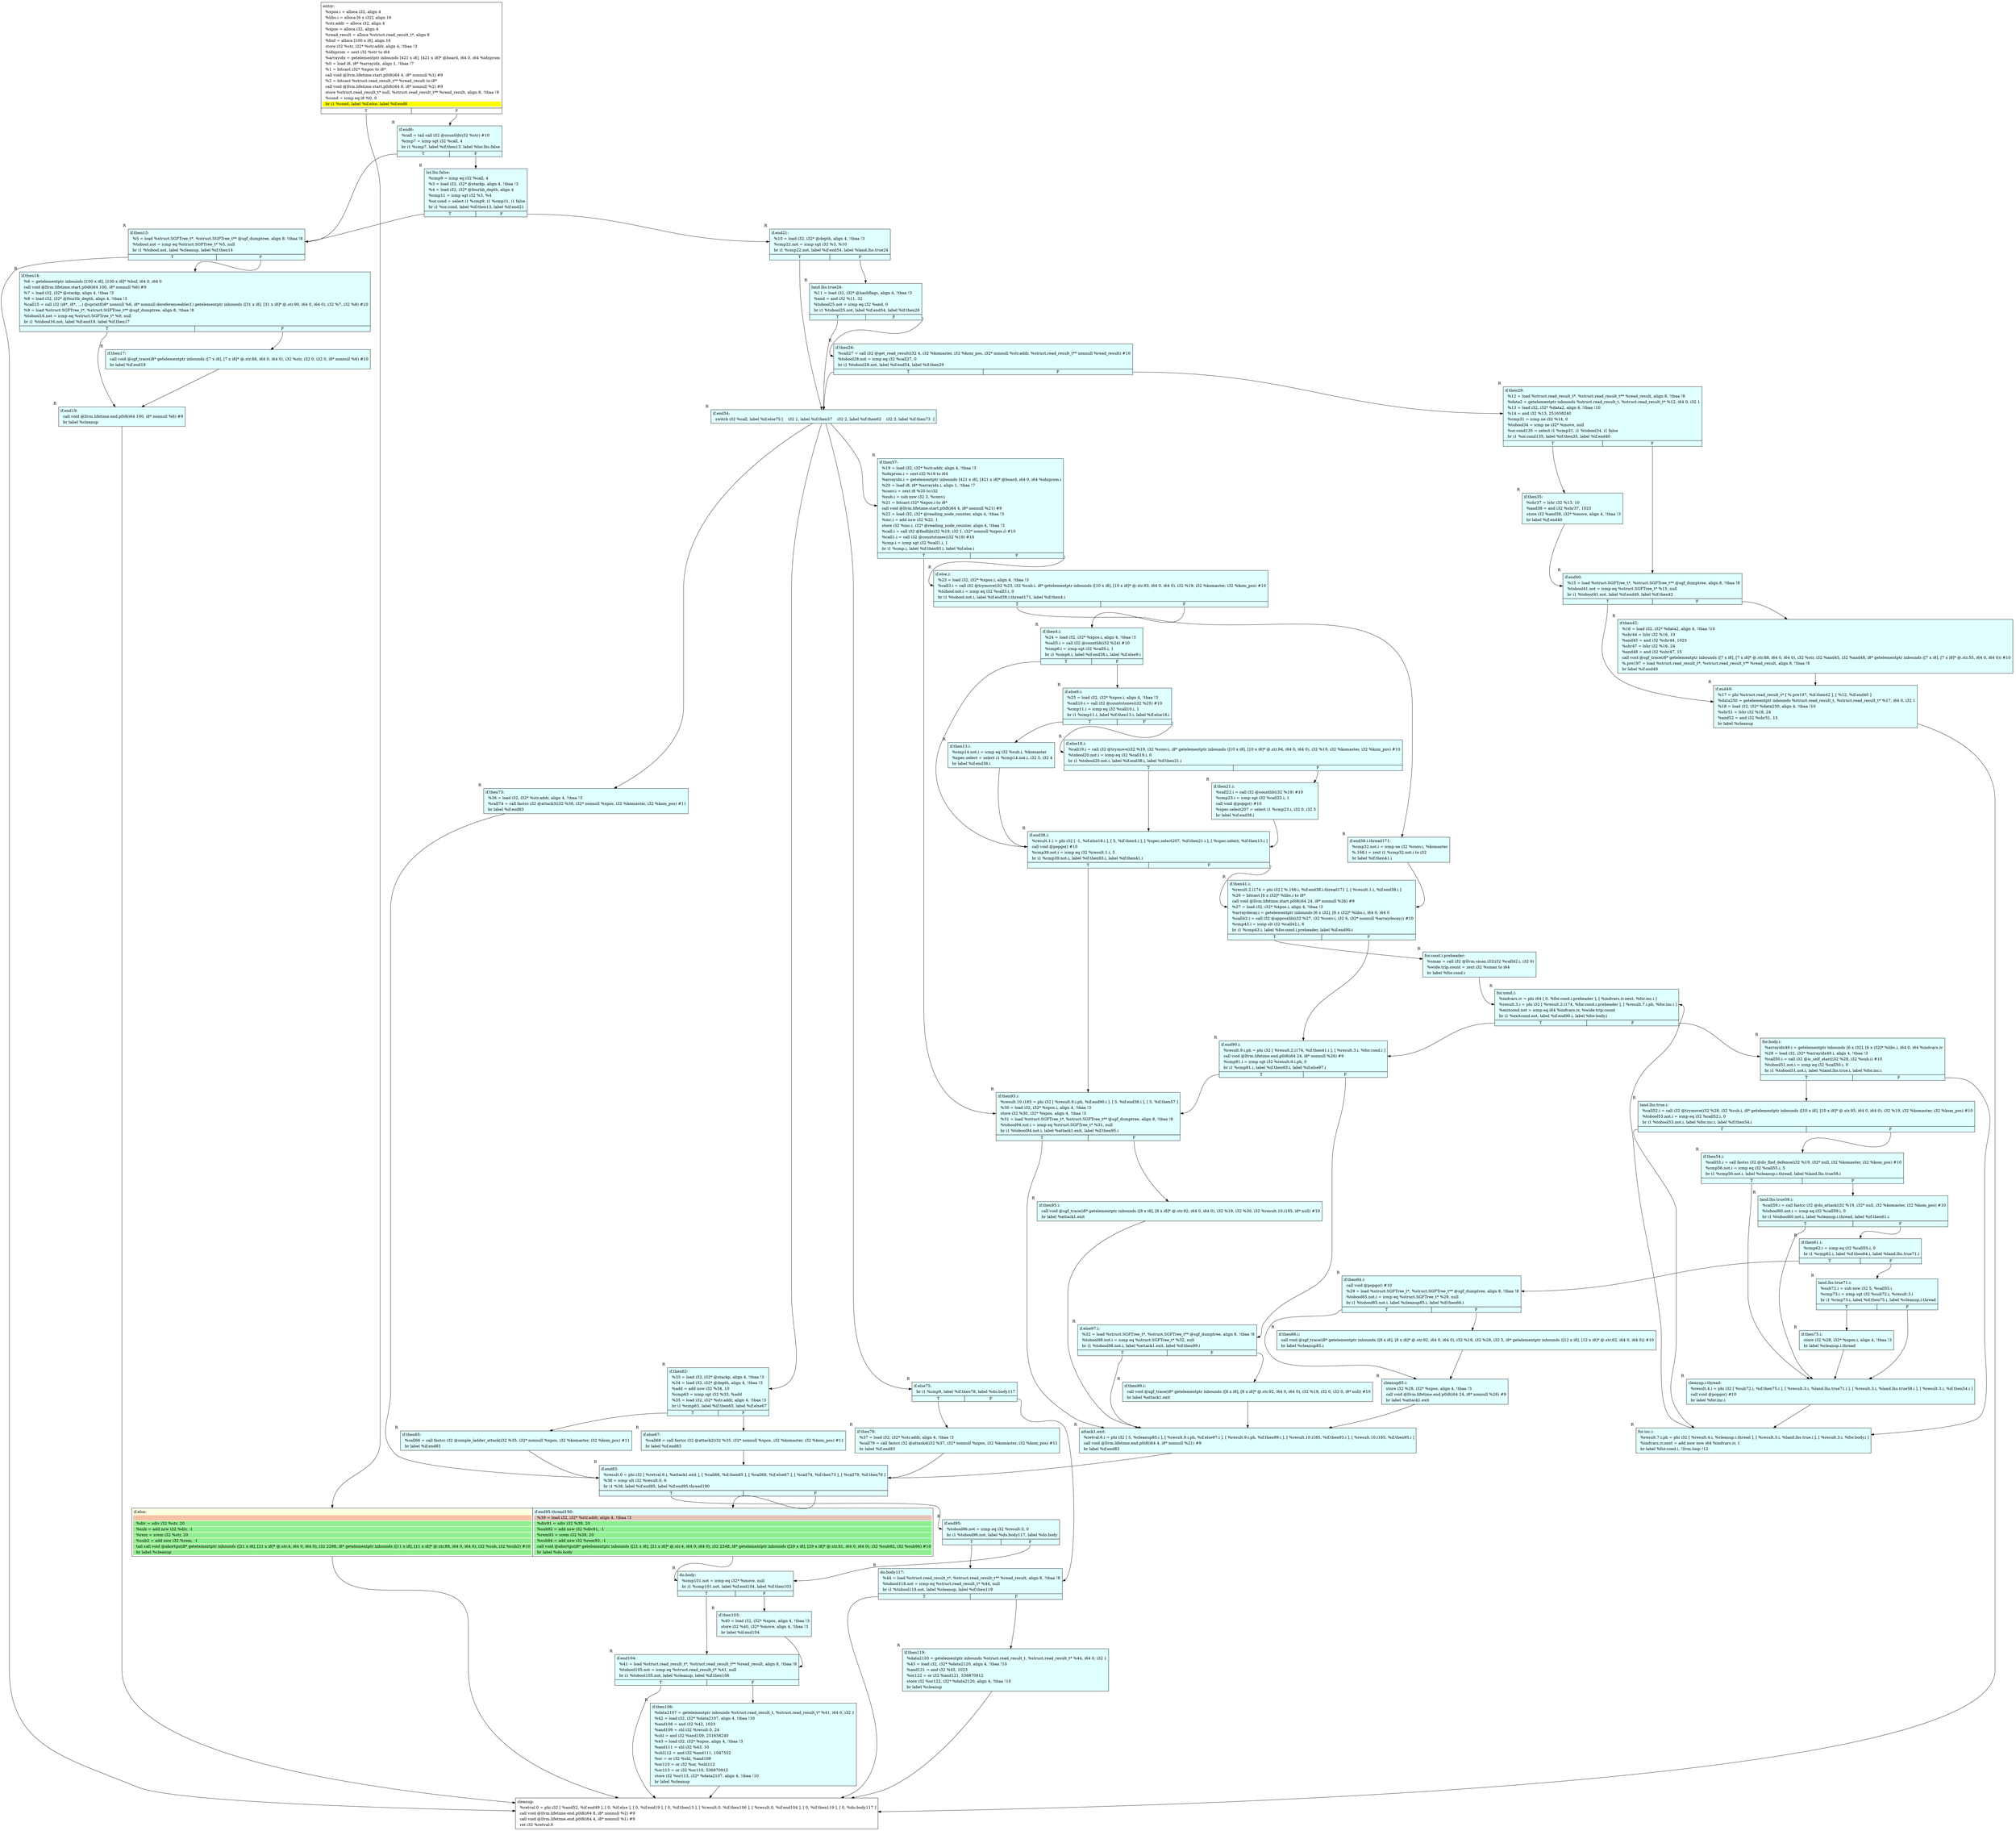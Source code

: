 digraph {
m_bb0 [shape = none, label  = <<table border="0" cellspacing="0">
<tr><td port="f1" border="1" colspan="2"><table bgcolor="LightYellow" border="0">
<tr><td align="left">if.else:</td></tr>
<tr><td bgcolor="#e8765c70" align="left"> </td></tr>
<tr><td bgcolor="lightgreen" align="left">  %div = sdiv i32 %str, 20</td></tr>
<tr><td bgcolor="lightgreen" align="left">  %sub = add nsw i32 %div, -1</td></tr>
<tr><td bgcolor="lightgreen" align="left">  %rem = srem i32 %str, 20</td></tr>
<tr><td bgcolor="lightgreen" align="left">  %sub2 = add nsw i32 %rem, -1</td></tr>
<tr><td bgcolor="lightgreen" align="left">  tail call void @abortgo(i8* getelementptr inbounds ([21 x i8], [21 x i8]* @.str.4, i64 0, i64 0), i32 2298, i8* getelementptr inbounds ([11 x i8], [11 x i8]* @.str.89, i64 0, i64 0), i32 %sub, i32 %sub2) #10</td></tr>
<tr><td bgcolor="lightgreen" align="left">  br label %cleanup</td></tr>
</table>
</td>
<td port="f2" border="1" colspan="2"><table bgcolor="LightCyan" border="0">
<tr><td align="left">if.end95.thread190:</td></tr>
<tr><td bgcolor="#e8765c70" align="left">  %39 = load i32, i32* %str.addr, align 4, !tbaa !3</td></tr>
<tr><td bgcolor="lightgreen" align="left">  %div91 = sdiv i32 %39, 20</td></tr>
<tr><td bgcolor="lightgreen" align="left">  %sub92 = add nsw i32 %div91, -1</td></tr>
<tr><td bgcolor="lightgreen" align="left">  %rem93 = srem i32 %39, 20</td></tr>
<tr><td bgcolor="lightgreen" align="left">  %sub94 = add nsw i32 %rem93, -1</td></tr>
<tr><td bgcolor="lightgreen" align="left">  call void @abortgo(i8* getelementptr inbounds ([21 x i8], [21 x i8]* @.str.4, i64 0, i64 0), i32 2348, i8* getelementptr inbounds ([29 x i8], [29 x i8]* @.str.91, i64 0, i64 0), i32 %sub92, i32 %sub94) #10</td></tr>
<tr><td bgcolor="lightgreen" align="left">  br label %do.body</td></tr>
</table>
</td></tr>
</table>> ]
f_bb0 [shape = none, label  = <<table  border="0" cellspacing="0">
<tr><td port="f" border="1" colspan="2"><table border="0">
<tr><td align="left">entry:</td></tr>
<tr><td align="left">  %xpos.i = alloca i32, align 4</td></tr>
<tr><td align="left">  %libs.i = alloca [6 x i32], align 16</td></tr>
<tr><td align="left">  %str.addr = alloca i32, align 4</td></tr>
<tr><td align="left">  %xpos = alloca i32, align 4</td></tr>
<tr><td align="left">  %read_result = alloca %struct.read_result_t*, align 8</td></tr>
<tr><td align="left">  %buf = alloca [100 x i8], align 16</td></tr>
<tr><td align="left">  store i32 %str, i32* %str.addr, align 4, !tbaa !3</td></tr>
<tr><td align="left">  %idxprom = sext i32 %str to i64</td></tr>
<tr><td align="left">  %arrayidx = getelementptr inbounds [421 x i8], [421 x i8]* @board, i64 0, i64 %idxprom</td></tr>
<tr><td align="left">  %0 = load i8, i8* %arrayidx, align 1, !tbaa !7</td></tr>
<tr><td align="left">  %1 = bitcast i32* %xpos to i8*</td></tr>
<tr><td align="left">  call void @llvm.lifetime.start.p0i8(i64 4, i8* nonnull %1) #9</td></tr>
<tr><td align="left">  %2 = bitcast %struct.read_result_t** %read_result to i8*</td></tr>
<tr><td align="left">  call void @llvm.lifetime.start.p0i8(i64 8, i8* nonnull %2) #9</td></tr>
<tr><td align="left">  store %struct.read_result_t* null, %struct.read_result_t** %read_result, align 8, !tbaa !8</td></tr>
<tr><td align="left">  %cond = icmp eq i8 %0, 0</td></tr>
<tr><td bgcolor="yellow" align="left">  br i1 %cond, label %if.else, label %if.end6</td></tr>
</table>
</td></tr>
<tr><td border="1" port="fT">T</td><td border="1" port="fF">F</td></tr>
</table>> ]
f_bb1 [shape = none,  xlabel="R", label  = <<table  bgcolor="LightCyan"  border="0" cellspacing="0">
<tr><td port="f" border="1" colspan="2"><table border="0">
<tr><td align="left">if.end6:</td></tr>
<tr><td align="left">  %call = tail call i32 @countlib(i32 %str) #10</td></tr>
<tr><td align="left">  %cmp7 = icmp sgt i32 %call, 4</td></tr>
<tr><td align="left">  br i1 %cmp7, label %if.then13, label %lor.lhs.false</td></tr>
</table>
</td></tr>
<tr><td border="1" port="fT">T</td><td border="1" port="fF">F</td></tr>
</table>> ]
f_bb2 [shape = none,  xlabel="R", label  = <<table  bgcolor="LightCyan"  border="0" cellspacing="0">
<tr><td port="f" border="1" colspan="2"><table border="0">
<tr><td align="left">lor.lhs.false:</td></tr>
<tr><td align="left">  %cmp9 = icmp eq i32 %call, 4</td></tr>
<tr><td align="left">  %3 = load i32, i32* @stackp, align 4, !tbaa !3</td></tr>
<tr><td align="left">  %4 = load i32, i32* @fourlib_depth, align 4</td></tr>
<tr><td align="left">  %cmp11 = icmp sgt i32 %3, %4</td></tr>
<tr><td align="left">  %or.cond = select i1 %cmp9, i1 %cmp11, i1 false</td></tr>
<tr><td align="left">  br i1 %or.cond, label %if.then13, label %if.end21</td></tr>
</table>
</td></tr>
<tr><td border="1" port="fT">T</td><td border="1" port="fF">F</td></tr>
</table>> ]
f_bb3 [shape = none,  xlabel="R", label  = <<table  bgcolor="LightCyan"  border="0" cellspacing="0">
<tr><td port="f" border="1" colspan="2"><table border="0">
<tr><td align="left">if.then13:</td></tr>
<tr><td align="left">  %5 = load %struct.SGFTree_t*, %struct.SGFTree_t** @sgf_dumptree, align 8, !tbaa !8</td></tr>
<tr><td align="left">  %tobool.not = icmp eq %struct.SGFTree_t* %5, null</td></tr>
<tr><td align="left">  br i1 %tobool.not, label %cleanup, label %if.then14</td></tr>
</table>
</td></tr>
<tr><td border="1" port="fT">T</td><td border="1" port="fF">F</td></tr>
</table>> ]
f_bb4 [shape = none,  xlabel="R", label  = <<table  bgcolor="LightCyan"  border="0" cellspacing="0">
<tr><td port="f" border="1" colspan="2"><table border="0">
<tr><td align="left">if.then14:</td></tr>
<tr><td align="left">  %6 = getelementptr inbounds [100 x i8], [100 x i8]* %buf, i64 0, i64 0</td></tr>
<tr><td align="left">  call void @llvm.lifetime.start.p0i8(i64 100, i8* nonnull %6) #9</td></tr>
<tr><td align="left">  %7 = load i32, i32* @stackp, align 4, !tbaa !3</td></tr>
<tr><td align="left">  %8 = load i32, i32* @fourlib_depth, align 4, !tbaa !3</td></tr>
<tr><td align="left">  %call15 = call i32 (i8*, i8*, ...) @sprintf(i8* nonnull %6, i8* nonnull dereferenceable(1) getelementptr inbounds ([31 x i8], [31 x i8]* @.str.90, i64 0, i64 0), i32 %7, i32 %8) #10</td></tr>
<tr><td align="left">  %9 = load %struct.SGFTree_t*, %struct.SGFTree_t** @sgf_dumptree, align 8, !tbaa !8</td></tr>
<tr><td align="left">  %tobool16.not = icmp eq %struct.SGFTree_t* %9, null</td></tr>
<tr><td align="left">  br i1 %tobool16.not, label %if.end19, label %if.then17</td></tr>
</table>
</td></tr>
<tr><td border="1" port="fT">T</td><td border="1" port="fF">F</td></tr>
</table>> ]
f_bb5 [shape = none,  xlabel="R", label  = <<table  bgcolor="LightCyan"  border="0" cellspacing="0">
<tr><td port="f" border="1"><table border="0">
<tr><td align="left">if.then17:</td></tr>
<tr><td align="left">  call void @sgf_trace(i8* getelementptr inbounds ([7 x i8], [7 x i8]* @.str.88, i64 0, i64 0), i32 %str, i32 0, i32 0, i8* nonnull %6) #10</td></tr>
<tr><td align="left">  br label %if.end19</td></tr>
</table>
</td></tr>
</table>> ]
f_bb6 [shape = none,  xlabel="R", label  = <<table  bgcolor="LightCyan"  border="0" cellspacing="0">
<tr><td port="f" border="1"><table border="0">
<tr><td align="left">if.end19:</td></tr>
<tr><td align="left">  call void @llvm.lifetime.end.p0i8(i64 100, i8* nonnull %6) #9</td></tr>
<tr><td align="left">  br label %cleanup</td></tr>
</table>
</td></tr>
</table>> ]
f_bb7 [shape = none,  xlabel="R", label  = <<table  bgcolor="LightCyan"  border="0" cellspacing="0">
<tr><td port="f" border="1" colspan="2"><table border="0">
<tr><td align="left">if.end21:</td></tr>
<tr><td align="left">  %10 = load i32, i32* @depth, align 4, !tbaa !3</td></tr>
<tr><td align="left">  %cmp22.not = icmp sgt i32 %3, %10</td></tr>
<tr><td align="left">  br i1 %cmp22.not, label %if.end54, label %land.lhs.true24</td></tr>
</table>
</td></tr>
<tr><td border="1" port="fT">T</td><td border="1" port="fF">F</td></tr>
</table>> ]
f_bb8 [shape = none,  xlabel="R", label  = <<table  bgcolor="LightCyan"  border="0" cellspacing="0">
<tr><td port="f" border="1" colspan="2"><table border="0">
<tr><td align="left">land.lhs.true24:</td></tr>
<tr><td align="left">  %11 = load i32, i32* @hashflags, align 4, !tbaa !3</td></tr>
<tr><td align="left">  %and = and i32 %11, 32</td></tr>
<tr><td align="left">  %tobool25.not = icmp eq i32 %and, 0</td></tr>
<tr><td align="left">  br i1 %tobool25.not, label %if.end54, label %if.then26</td></tr>
</table>
</td></tr>
<tr><td border="1" port="fT">T</td><td border="1" port="fF">F</td></tr>
</table>> ]
f_bb9 [shape = none,  xlabel="R", label  = <<table  bgcolor="LightCyan"  border="0" cellspacing="0">
<tr><td port="f" border="1" colspan="2"><table border="0">
<tr><td align="left">if.then26:</td></tr>
<tr><td align="left">  %call27 = call i32 @get_read_result(i32 4, i32 %komaster, i32 %kom_pos, i32* nonnull %str.addr, %struct.read_result_t** nonnull %read_result) #10</td></tr>
<tr><td align="left">  %tobool28.not = icmp eq i32 %call27, 0</td></tr>
<tr><td align="left">  br i1 %tobool28.not, label %if.end54, label %if.then29</td></tr>
</table>
</td></tr>
<tr><td border="1" port="fT">T</td><td border="1" port="fF">F</td></tr>
</table>> ]
f_bb10 [shape = none,  xlabel="R", label  = <<table  bgcolor="LightCyan"  border="0" cellspacing="0">
<tr><td port="f" border="1" colspan="2"><table border="0">
<tr><td align="left">if.then29:</td></tr>
<tr><td align="left">  %12 = load %struct.read_result_t*, %struct.read_result_t** %read_result, align 8, !tbaa !8</td></tr>
<tr><td align="left">  %data2 = getelementptr inbounds %struct.read_result_t, %struct.read_result_t* %12, i64 0, i32 1</td></tr>
<tr><td align="left">  %13 = load i32, i32* %data2, align 4, !tbaa !10</td></tr>
<tr><td align="left">  %14 = and i32 %13, 251658240</td></tr>
<tr><td align="left">  %cmp31 = icmp ne i32 %14, 0</td></tr>
<tr><td align="left">  %tobool34 = icmp ne i32* %move, null</td></tr>
<tr><td align="left">  %or.cond135 = select i1 %cmp31, i1 %tobool34, i1 false</td></tr>
<tr><td align="left">  br i1 %or.cond135, label %if.then35, label %if.end40</td></tr>
</table>
</td></tr>
<tr><td border="1" port="fT">T</td><td border="1" port="fF">F</td></tr>
</table>> ]
f_bb11 [shape = none,  xlabel="R", label  = <<table  bgcolor="LightCyan"  border="0" cellspacing="0">
<tr><td port="f" border="1"><table border="0">
<tr><td align="left">if.then35:</td></tr>
<tr><td align="left">  %shr37 = lshr i32 %13, 10</td></tr>
<tr><td align="left">  %and38 = and i32 %shr37, 1023</td></tr>
<tr><td align="left">  store i32 %and38, i32* %move, align 4, !tbaa !3</td></tr>
<tr><td align="left">  br label %if.end40</td></tr>
</table>
</td></tr>
</table>> ]
f_bb12 [shape = none,  xlabel="R", label  = <<table  bgcolor="LightCyan"  border="0" cellspacing="0">
<tr><td port="f" border="1" colspan="2"><table border="0">
<tr><td align="left">if.end40:</td></tr>
<tr><td align="left">  %15 = load %struct.SGFTree_t*, %struct.SGFTree_t** @sgf_dumptree, align 8, !tbaa !8</td></tr>
<tr><td align="left">  %tobool41.not = icmp eq %struct.SGFTree_t* %15, null</td></tr>
<tr><td align="left">  br i1 %tobool41.not, label %if.end49, label %if.then42</td></tr>
</table>
</td></tr>
<tr><td border="1" port="fT">T</td><td border="1" port="fF">F</td></tr>
</table>> ]
f_bb13 [shape = none,  xlabel="R", label  = <<table  bgcolor="LightCyan"  border="0" cellspacing="0">
<tr><td port="f" border="1"><table border="0">
<tr><td align="left">if.then42:</td></tr>
<tr><td align="left">  %16 = load i32, i32* %data2, align 4, !tbaa !10</td></tr>
<tr><td align="left">  %shr44 = lshr i32 %16, 10</td></tr>
<tr><td align="left">  %and45 = and i32 %shr44, 1023</td></tr>
<tr><td align="left">  %shr47 = lshr i32 %16, 24</td></tr>
<tr><td align="left">  %and48 = and i32 %shr47, 15</td></tr>
<tr><td align="left">  call void @sgf_trace(i8* getelementptr inbounds ([7 x i8], [7 x i8]* @.str.88, i64 0, i64 0), i32 %str, i32 %and45, i32 %and48, i8* getelementptr inbounds ([7 x i8], [7 x i8]* @.str.55, i64 0, i64 0)) #10</td></tr>
<tr><td align="left">  %.pre197 = load %struct.read_result_t*, %struct.read_result_t** %read_result, align 8, !tbaa !8</td></tr>
<tr><td align="left">  br label %if.end49</td></tr>
</table>
</td></tr>
</table>> ]
f_bb14 [shape = none,  xlabel="R", label  = <<table  bgcolor="LightCyan"  border="0" cellspacing="0">
<tr><td port="f" border="1"><table border="0">
<tr><td align="left">if.end49:</td></tr>
<tr><td align="left">  %17 = phi %struct.read_result_t* [ %.pre197, %if.then42 ], [ %12, %if.end40 ]</td></tr>
<tr><td align="left">  %data250 = getelementptr inbounds %struct.read_result_t, %struct.read_result_t* %17, i64 0, i32 1</td></tr>
<tr><td align="left">  %18 = load i32, i32* %data250, align 4, !tbaa !10</td></tr>
<tr><td align="left">  %shr51 = lshr i32 %18, 24</td></tr>
<tr><td align="left">  %and52 = and i32 %shr51, 15</td></tr>
<tr><td align="left">  br label %cleanup</td></tr>
</table>
</td></tr>
</table>> ]
f_bb15 [shape = none,  xlabel="R", label  = <<table  bgcolor="LightCyan"  border="0" cellspacing="0">
<tr><td port="f" border="1"><table border="0">
<tr><td align="left">if.end54:</td></tr>
<tr><td align="left">  switch i32 %call, label %if.else75 [
    i32 1, label %if.then57
    i32 2, label %if.then62
    i32 3, label %if.then73
  ]</td></tr>
</table>
</td></tr>
</table>> ]
f_bb16 [shape = none,  xlabel="R", label  = <<table  bgcolor="LightCyan"  border="0" cellspacing="0">
<tr><td port="f" border="1" colspan="2"><table border="0">
<tr><td align="left">if.then57:</td></tr>
<tr><td align="left">  %19 = load i32, i32* %str.addr, align 4, !tbaa !3</td></tr>
<tr><td align="left">  %idxprom.i = sext i32 %19 to i64</td></tr>
<tr><td align="left">  %arrayidx.i = getelementptr inbounds [421 x i8], [421 x i8]* @board, i64 0, i64 %idxprom.i</td></tr>
<tr><td align="left">  %20 = load i8, i8* %arrayidx.i, align 1, !tbaa !7</td></tr>
<tr><td align="left">  %conv.i = zext i8 %20 to i32</td></tr>
<tr><td align="left">  %sub.i = sub nsw i32 3, %conv.i</td></tr>
<tr><td align="left">  %21 = bitcast i32* %xpos.i to i8*</td></tr>
<tr><td align="left">  call void @llvm.lifetime.start.p0i8(i64 4, i8* nonnull %21) #9</td></tr>
<tr><td align="left">  %22 = load i32, i32* @reading_node_counter, align 4, !tbaa !3</td></tr>
<tr><td align="left">  %inc.i = add nsw i32 %22, 1</td></tr>
<tr><td align="left">  store i32 %inc.i, i32* @reading_node_counter, align 4, !tbaa !3</td></tr>
<tr><td align="left">  %call.i = call i32 @findlib(i32 %19, i32 1, i32* nonnull %xpos.i) #10</td></tr>
<tr><td align="left">  %call1.i = call i32 @countstones(i32 %19) #10</td></tr>
<tr><td align="left">  %cmp.i = icmp sgt i32 %call1.i, 1</td></tr>
<tr><td align="left">  br i1 %cmp.i, label %if.then93.i, label %if.else.i</td></tr>
</table>
</td></tr>
<tr><td border="1" port="fT">T</td><td border="1" port="fF">F</td></tr>
</table>> ]
f_bb17 [shape = none,  xlabel="R", label  = <<table  bgcolor="LightCyan"  border="0" cellspacing="0">
<tr><td port="f" border="1" colspan="2"><table border="0">
<tr><td align="left">if.else.i:</td></tr>
<tr><td align="left">  %23 = load i32, i32* %xpos.i, align 4, !tbaa !3</td></tr>
<tr><td align="left">  %call3.i = call i32 @trymove(i32 %23, i32 %sub.i, i8* getelementptr inbounds ([10 x i8], [10 x i8]* @.str.93, i64 0, i64 0), i32 %19, i32 %komaster, i32 %kom_pos) #10</td></tr>
<tr><td align="left">  %tobool.not.i = icmp eq i32 %call3.i, 0</td></tr>
<tr><td align="left">  br i1 %tobool.not.i, label %if.end38.i.thread171, label %if.then4.i</td></tr>
</table>
</td></tr>
<tr><td border="1" port="fT">T</td><td border="1" port="fF">F</td></tr>
</table>> ]
f_bb18 [shape = none,  xlabel="R", label  = <<table  bgcolor="LightCyan"  border="0" cellspacing="0">
<tr><td port="f" border="1" colspan="2"><table border="0">
<tr><td align="left">if.then4.i:</td></tr>
<tr><td align="left">  %24 = load i32, i32* %xpos.i, align 4, !tbaa !3</td></tr>
<tr><td align="left">  %call5.i = call i32 @countlib(i32 %24) #10</td></tr>
<tr><td align="left">  %cmp6.i = icmp sgt i32 %call5.i, 1</td></tr>
<tr><td align="left">  br i1 %cmp6.i, label %if.end38.i, label %if.else9.i</td></tr>
</table>
</td></tr>
<tr><td border="1" port="fT">T</td><td border="1" port="fF">F</td></tr>
</table>> ]
f_bb19 [shape = none,  xlabel="R", label  = <<table  bgcolor="LightCyan"  border="0" cellspacing="0">
<tr><td port="f" border="1" colspan="2"><table border="0">
<tr><td align="left">if.else9.i:</td></tr>
<tr><td align="left">  %25 = load i32, i32* %xpos.i, align 4, !tbaa !3</td></tr>
<tr><td align="left">  %call10.i = call i32 @countstones(i32 %25) #10</td></tr>
<tr><td align="left">  %cmp11.i = icmp eq i32 %call10.i, 1</td></tr>
<tr><td align="left">  br i1 %cmp11.i, label %if.then13.i, label %if.else18.i</td></tr>
</table>
</td></tr>
<tr><td border="1" port="fT">T</td><td border="1" port="fF">F</td></tr>
</table>> ]
f_bb20 [shape = none,  xlabel="R", label  = <<table  bgcolor="LightCyan"  border="0" cellspacing="0">
<tr><td port="f" border="1"><table border="0">
<tr><td align="left">if.then13.i:</td></tr>
<tr><td align="left">  %cmp14.not.i = icmp eq i32 %sub.i, %komaster</td></tr>
<tr><td align="left">  %spec.select = select i1 %cmp14.not.i, i32 5, i32 4</td></tr>
<tr><td align="left">  br label %if.end38.i</td></tr>
</table>
</td></tr>
</table>> ]
f_bb21 [shape = none,  xlabel="R", label  = <<table  bgcolor="LightCyan"  border="0" cellspacing="0">
<tr><td port="f" border="1" colspan="2"><table border="0">
<tr><td align="left">if.else18.i:</td></tr>
<tr><td align="left">  %call19.i = call i32 @trymove(i32 %19, i32 %conv.i, i8* getelementptr inbounds ([10 x i8], [10 x i8]* @.str.94, i64 0, i64 0), i32 %19, i32 %komaster, i32 %kom_pos) #10</td></tr>
<tr><td align="left">  %tobool20.not.i = icmp eq i32 %call19.i, 0</td></tr>
<tr><td align="left">  br i1 %tobool20.not.i, label %if.end38.i, label %if.then21.i</td></tr>
</table>
</td></tr>
<tr><td border="1" port="fT">T</td><td border="1" port="fF">F</td></tr>
</table>> ]
f_bb22 [shape = none,  xlabel="R", label  = <<table  bgcolor="LightCyan"  border="0" cellspacing="0">
<tr><td port="f" border="1"><table border="0">
<tr><td align="left">if.then21.i:</td></tr>
<tr><td align="left">  %call22.i = call i32 @countlib(i32 %19) #10</td></tr>
<tr><td align="left">  %cmp23.i = icmp sgt i32 %call22.i, 1</td></tr>
<tr><td align="left">  call void @popgo() #10</td></tr>
<tr><td align="left">  %spec.select207 = select i1 %cmp23.i, i32 0, i32 5</td></tr>
<tr><td align="left">  br label %if.end38.i</td></tr>
</table>
</td></tr>
</table>> ]
f_bb23 [shape = none,  xlabel="R", label  = <<table  bgcolor="LightCyan"  border="0" cellspacing="0">
<tr><td port="f" border="1"><table border="0">
<tr><td align="left">if.end38.i.thread171:</td></tr>
<tr><td align="left">  %cmp32.not.i = icmp ne i32 %conv.i, %komaster</td></tr>
<tr><td align="left">  %.168.i = zext i1 %cmp32.not.i to i32</td></tr>
<tr><td align="left">  br label %if.then41.i</td></tr>
</table>
</td></tr>
</table>> ]
f_bb24 [shape = none,  xlabel="R", label  = <<table  bgcolor="LightCyan"  border="0" cellspacing="0">
<tr><td port="f" border="1" colspan="2"><table border="0">
<tr><td align="left">if.end38.i:</td></tr>
<tr><td align="left">  %result.1.i = phi i32 [ -1, %if.else18.i ], [ 5, %if.then4.i ], [ %spec.select207, %if.then21.i ], [ %spec.select, %if.then13.i ]</td></tr>
<tr><td align="left">  call void @popgo() #10</td></tr>
<tr><td align="left">  %cmp39.not.i = icmp eq i32 %result.1.i, 5</td></tr>
<tr><td align="left">  br i1 %cmp39.not.i, label %if.then93.i, label %if.then41.i</td></tr>
</table>
</td></tr>
<tr><td border="1" port="fT">T</td><td border="1" port="fF">F</td></tr>
</table>> ]
f_bb25 [shape = none,  xlabel="R", label  = <<table  bgcolor="LightCyan"  border="0" cellspacing="0">
<tr><td port="f" border="1" colspan="2"><table border="0">
<tr><td align="left">if.then41.i:</td></tr>
<tr><td align="left">  %result.2.i174 = phi i32 [ %.168.i, %if.end38.i.thread171 ], [ %result.1.i, %if.end38.i ]</td></tr>
<tr><td align="left">  %26 = bitcast [6 x i32]* %libs.i to i8*</td></tr>
<tr><td align="left">  call void @llvm.lifetime.start.p0i8(i64 24, i8* nonnull %26) #9</td></tr>
<tr><td align="left">  %27 = load i32, i32* %xpos.i, align 4, !tbaa !3</td></tr>
<tr><td align="left">  %arraydecay.i = getelementptr inbounds [6 x i32], [6 x i32]* %libs.i, i64 0, i64 0</td></tr>
<tr><td align="left">  %call42.i = call i32 @approxlib(i32 %27, i32 %conv.i, i32 6, i32* nonnull %arraydecay.i) #10</td></tr>
<tr><td align="left">  %cmp43.i = icmp slt i32 %call42.i, 6</td></tr>
<tr><td align="left">  br i1 %cmp43.i, label %for.cond.i.preheader, label %if.end90.i</td></tr>
</table>
</td></tr>
<tr><td border="1" port="fT">T</td><td border="1" port="fF">F</td></tr>
</table>> ]
f_bb26 [shape = none,  xlabel="R", label  = <<table  bgcolor="LightCyan"  border="0" cellspacing="0">
<tr><td port="f" border="1"><table border="0">
<tr><td align="left">for.cond.i.preheader:</td></tr>
<tr><td align="left">  %smax = call i32 @llvm.smax.i32(i32 %call42.i, i32 0)</td></tr>
<tr><td align="left">  %wide.trip.count = zext i32 %smax to i64</td></tr>
<tr><td align="left">  br label %for.cond.i</td></tr>
</table>
</td></tr>
</table>> ]
f_bb27 [shape = none,  xlabel="R", label  = <<table  bgcolor="LightCyan"  border="0" cellspacing="0">
<tr><td port="f" border="1" colspan="2"><table border="0">
<tr><td align="left">for.cond.i:</td></tr>
<tr><td align="left">  %indvars.iv = phi i64 [ 0, %for.cond.i.preheader ], [ %indvars.iv.next, %for.inc.i ]</td></tr>
<tr><td align="left">  %result.3.i = phi i32 [ %result.2.i174, %for.cond.i.preheader ], [ %result.7.i.ph, %for.inc.i ]</td></tr>
<tr><td align="left">  %exitcond.not = icmp eq i64 %indvars.iv, %wide.trip.count</td></tr>
<tr><td align="left">  br i1 %exitcond.not, label %if.end90.i, label %for.body.i</td></tr>
</table>
</td></tr>
<tr><td border="1" port="fT">T</td><td border="1" port="fF">F</td></tr>
</table>> ]
f_bb28 [shape = none,  xlabel="R", label  = <<table  bgcolor="LightCyan"  border="0" cellspacing="0">
<tr><td port="f" border="1" colspan="2"><table border="0">
<tr><td align="left">for.body.i:</td></tr>
<tr><td align="left">  %arrayidx49.i = getelementptr inbounds [6 x i32], [6 x i32]* %libs.i, i64 0, i64 %indvars.iv</td></tr>
<tr><td align="left">  %28 = load i32, i32* %arrayidx49.i, align 4, !tbaa !3</td></tr>
<tr><td align="left">  %call50.i = call i32 @is_self_atari(i32 %28, i32 %sub.i) #10</td></tr>
<tr><td align="left">  %tobool51.not.i = icmp eq i32 %call50.i, 0</td></tr>
<tr><td align="left">  br i1 %tobool51.not.i, label %land.lhs.true.i, label %for.inc.i</td></tr>
</table>
</td></tr>
<tr><td border="1" port="fT">T</td><td border="1" port="fF">F</td></tr>
</table>> ]
f_bb29 [shape = none,  xlabel="R", label  = <<table  bgcolor="LightCyan"  border="0" cellspacing="0">
<tr><td port="f" border="1" colspan="2"><table border="0">
<tr><td align="left">land.lhs.true.i:</td></tr>
<tr><td align="left">  %call52.i = call i32 @trymove(i32 %28, i32 %sub.i, i8* getelementptr inbounds ([10 x i8], [10 x i8]* @.str.95, i64 0, i64 0), i32 %19, i32 %komaster, i32 %kom_pos) #10</td></tr>
<tr><td align="left">  %tobool53.not.i = icmp eq i32 %call52.i, 0</td></tr>
<tr><td align="left">  br i1 %tobool53.not.i, label %for.inc.i, label %if.then54.i</td></tr>
</table>
</td></tr>
<tr><td border="1" port="fT">T</td><td border="1" port="fF">F</td></tr>
</table>> ]
f_bb30 [shape = none,  xlabel="R", label  = <<table  bgcolor="LightCyan"  border="0" cellspacing="0">
<tr><td port="f" border="1" colspan="2"><table border="0">
<tr><td align="left">if.then54.i:</td></tr>
<tr><td align="left">  %call55.i = call fastcc i32 @do_find_defense(i32 %19, i32* null, i32 %komaster, i32 %kom_pos) #10</td></tr>
<tr><td align="left">  %cmp56.not.i = icmp eq i32 %call55.i, 5</td></tr>
<tr><td align="left">  br i1 %cmp56.not.i, label %cleanup.i.thread, label %land.lhs.true58.i</td></tr>
</table>
</td></tr>
<tr><td border="1" port="fT">T</td><td border="1" port="fF">F</td></tr>
</table>> ]
f_bb31 [shape = none,  xlabel="R", label  = <<table  bgcolor="LightCyan"  border="0" cellspacing="0">
<tr><td port="f" border="1" colspan="2"><table border="0">
<tr><td align="left">land.lhs.true58.i:</td></tr>
<tr><td align="left">  %call59.i = call fastcc i32 @do_attack(i32 %19, i32* null, i32 %komaster, i32 %kom_pos) #10</td></tr>
<tr><td align="left">  %tobool60.not.i = icmp eq i32 %call59.i, 0</td></tr>
<tr><td align="left">  br i1 %tobool60.not.i, label %cleanup.i.thread, label %if.then61.i</td></tr>
</table>
</td></tr>
<tr><td border="1" port="fT">T</td><td border="1" port="fF">F</td></tr>
</table>> ]
f_bb32 [shape = none,  xlabel="R", label  = <<table  bgcolor="LightCyan"  border="0" cellspacing="0">
<tr><td port="f" border="1" colspan="2"><table border="0">
<tr><td align="left">if.then61.i:</td></tr>
<tr><td align="left">  %cmp62.i = icmp eq i32 %call55.i, 0</td></tr>
<tr><td align="left">  br i1 %cmp62.i, label %if.then64.i, label %land.lhs.true71.i</td></tr>
</table>
</td></tr>
<tr><td border="1" port="fT">T</td><td border="1" port="fF">F</td></tr>
</table>> ]
f_bb33 [shape = none,  xlabel="R", label  = <<table  bgcolor="LightCyan"  border="0" cellspacing="0">
<tr><td port="f" border="1" colspan="2"><table border="0">
<tr><td align="left">if.then64.i:</td></tr>
<tr><td align="left">  call void @popgo() #10</td></tr>
<tr><td align="left">  %29 = load %struct.SGFTree_t*, %struct.SGFTree_t** @sgf_dumptree, align 8, !tbaa !8</td></tr>
<tr><td align="left">  %tobool65.not.i = icmp eq %struct.SGFTree_t* %29, null</td></tr>
<tr><td align="left">  br i1 %tobool65.not.i, label %cleanup85.i, label %if.then66.i</td></tr>
</table>
</td></tr>
<tr><td border="1" port="fT">T</td><td border="1" port="fF">F</td></tr>
</table>> ]
f_bb34 [shape = none,  xlabel="R", label  = <<table  bgcolor="LightCyan"  border="0" cellspacing="0">
<tr><td port="f" border="1"><table border="0">
<tr><td align="left">if.then66.i:</td></tr>
<tr><td align="left">  call void @sgf_trace(i8* getelementptr inbounds ([8 x i8], [8 x i8]* @.str.92, i64 0, i64 0), i32 %19, i32 %28, i32 5, i8* getelementptr inbounds ([12 x i8], [12 x i8]* @.str.62, i64 0, i64 0)) #10</td></tr>
<tr><td align="left">  br label %cleanup85.i</td></tr>
</table>
</td></tr>
</table>> ]
f_bb35 [shape = none,  xlabel="R", label  = <<table  bgcolor="LightCyan"  border="0" cellspacing="0">
<tr><td port="f" border="1" colspan="2"><table border="0">
<tr><td align="left">land.lhs.true71.i:</td></tr>
<tr><td align="left">  %sub72.i = sub nsw i32 5, %call55.i</td></tr>
<tr><td align="left">  %cmp73.i = icmp sgt i32 %sub72.i, %result.3.i</td></tr>
<tr><td align="left">  br i1 %cmp73.i, label %if.then75.i, label %cleanup.i.thread</td></tr>
</table>
</td></tr>
<tr><td border="1" port="fT">T</td><td border="1" port="fF">F</td></tr>
</table>> ]
f_bb36 [shape = none,  xlabel="R", label  = <<table  bgcolor="LightCyan"  border="0" cellspacing="0">
<tr><td port="f" border="1"><table border="0">
<tr><td align="left">if.then75.i:</td></tr>
<tr><td align="left">  store i32 %28, i32* %xpos.i, align 4, !tbaa !3</td></tr>
<tr><td align="left">  br label %cleanup.i.thread</td></tr>
</table>
</td></tr>
</table>> ]
f_bb37 [shape = none,  xlabel="R", label  = <<table  bgcolor="LightCyan"  border="0" cellspacing="0">
<tr><td port="f" border="1"><table border="0">
<tr><td align="left">cleanup.i.thread:</td></tr>
<tr><td align="left">  %result.4.i = phi i32 [ %sub72.i, %if.then75.i ], [ %result.3.i, %land.lhs.true71.i ], [ %result.3.i, %land.lhs.true58.i ], [ %result.3.i, %if.then54.i ]</td></tr>
<tr><td align="left">  call void @popgo() #10</td></tr>
<tr><td align="left">  br label %for.inc.i</td></tr>
</table>
</td></tr>
</table>> ]
f_bb38 [shape = none,  xlabel="R", label  = <<table  bgcolor="LightCyan"  border="0" cellspacing="0">
<tr><td port="f" border="1"><table border="0">
<tr><td align="left">for.inc.i:</td></tr>
<tr><td align="left">  %result.7.i.ph = phi i32 [ %result.4.i, %cleanup.i.thread ], [ %result.3.i, %land.lhs.true.i ], [ %result.3.i, %for.body.i ]</td></tr>
<tr><td align="left">  %indvars.iv.next = add nuw nsw i64 %indvars.iv, 1</td></tr>
<tr><td align="left">  br label %for.cond.i, !llvm.loop !12</td></tr>
</table>
</td></tr>
</table>> ]
f_bb39 [shape = none,  xlabel="R", label  = <<table  bgcolor="LightCyan"  border="0" cellspacing="0">
<tr><td port="f" border="1"><table border="0">
<tr><td align="left">cleanup85.i:</td></tr>
<tr><td align="left">  store i32 %28, i32* %xpos, align 4, !tbaa !3</td></tr>
<tr><td align="left">  call void @llvm.lifetime.end.p0i8(i64 24, i8* nonnull %26) #9</td></tr>
<tr><td align="left">  br label %attack1.exit</td></tr>
</table>
</td></tr>
</table>> ]
f_bb40 [shape = none,  xlabel="R", label  = <<table  bgcolor="LightCyan"  border="0" cellspacing="0">
<tr><td port="f" border="1" colspan="2"><table border="0">
<tr><td align="left">if.end90.i:</td></tr>
<tr><td align="left">  %result.9.i.ph = phi i32 [ %result.2.i174, %if.then41.i ], [ %result.3.i, %for.cond.i ]</td></tr>
<tr><td align="left">  call void @llvm.lifetime.end.p0i8(i64 24, i8* nonnull %26) #9</td></tr>
<tr><td align="left">  %cmp91.i = icmp sgt i32 %result.9.i.ph, 0</td></tr>
<tr><td align="left">  br i1 %cmp91.i, label %if.then93.i, label %if.else97.i</td></tr>
</table>
</td></tr>
<tr><td border="1" port="fT">T</td><td border="1" port="fF">F</td></tr>
</table>> ]
f_bb41 [shape = none,  xlabel="R", label  = <<table  bgcolor="LightCyan"  border="0" cellspacing="0">
<tr><td port="f" border="1" colspan="2"><table border="0">
<tr><td align="left">if.then93.i:</td></tr>
<tr><td align="left">  %result.10.i185 = phi i32 [ %result.9.i.ph, %if.end90.i ], [ 5, %if.end38.i ], [ 5, %if.then57 ]</td></tr>
<tr><td align="left">  %30 = load i32, i32* %xpos.i, align 4, !tbaa !3</td></tr>
<tr><td align="left">  store i32 %30, i32* %xpos, align 4, !tbaa !3</td></tr>
<tr><td align="left">  %31 = load %struct.SGFTree_t*, %struct.SGFTree_t** @sgf_dumptree, align 8, !tbaa !8</td></tr>
<tr><td align="left">  %tobool94.not.i = icmp eq %struct.SGFTree_t* %31, null</td></tr>
<tr><td align="left">  br i1 %tobool94.not.i, label %attack1.exit, label %if.then95.i</td></tr>
</table>
</td></tr>
<tr><td border="1" port="fT">T</td><td border="1" port="fF">F</td></tr>
</table>> ]
f_bb42 [shape = none,  xlabel="R", label  = <<table  bgcolor="LightCyan"  border="0" cellspacing="0">
<tr><td port="f" border="1"><table border="0">
<tr><td align="left">if.then95.i:</td></tr>
<tr><td align="left">  call void @sgf_trace(i8* getelementptr inbounds ([8 x i8], [8 x i8]* @.str.92, i64 0, i64 0), i32 %19, i32 %30, i32 %result.10.i185, i8* null) #10</td></tr>
<tr><td align="left">  br label %attack1.exit</td></tr>
</table>
</td></tr>
</table>> ]
f_bb43 [shape = none,  xlabel="R", label  = <<table  bgcolor="LightCyan"  border="0" cellspacing="0">
<tr><td port="f" border="1" colspan="2"><table border="0">
<tr><td align="left">if.else97.i:</td></tr>
<tr><td align="left">  %32 = load %struct.SGFTree_t*, %struct.SGFTree_t** @sgf_dumptree, align 8, !tbaa !8</td></tr>
<tr><td align="left">  %tobool98.not.i = icmp eq %struct.SGFTree_t* %32, null</td></tr>
<tr><td align="left">  br i1 %tobool98.not.i, label %attack1.exit, label %if.then99.i</td></tr>
</table>
</td></tr>
<tr><td border="1" port="fT">T</td><td border="1" port="fF">F</td></tr>
</table>> ]
f_bb44 [shape = none,  xlabel="R", label  = <<table  bgcolor="LightCyan"  border="0" cellspacing="0">
<tr><td port="f" border="1"><table border="0">
<tr><td align="left">if.then99.i:</td></tr>
<tr><td align="left">  call void @sgf_trace(i8* getelementptr inbounds ([8 x i8], [8 x i8]* @.str.92, i64 0, i64 0), i32 %19, i32 0, i32 0, i8* null) #10</td></tr>
<tr><td align="left">  br label %attack1.exit</td></tr>
</table>
</td></tr>
</table>> ]
f_bb45 [shape = none,  xlabel="R", label  = <<table  bgcolor="LightCyan"  border="0" cellspacing="0">
<tr><td port="f" border="1"><table border="0">
<tr><td align="left">attack1.exit:</td></tr>
<tr><td align="left">  %retval.6.i = phi i32 [ 5, %cleanup85.i ], [ %result.9.i.ph, %if.else97.i ], [ %result.9.i.ph, %if.then99.i ], [ %result.10.i185, %if.then93.i ], [ %result.10.i185, %if.then95.i ]</td></tr>
<tr><td align="left">  call void @llvm.lifetime.end.p0i8(i64 4, i8* nonnull %21) #9</td></tr>
<tr><td align="left">  br label %if.end83</td></tr>
</table>
</td></tr>
</table>> ]
f_bb46 [shape = none,  xlabel="R", label  = <<table  bgcolor="LightCyan"  border="0" cellspacing="0">
<tr><td port="f" border="1" colspan="2"><table border="0">
<tr><td align="left">if.then62:</td></tr>
<tr><td align="left">  %33 = load i32, i32* @stackp, align 4, !tbaa !3</td></tr>
<tr><td align="left">  %34 = load i32, i32* @depth, align 4, !tbaa !3</td></tr>
<tr><td align="left">  %add = add nsw i32 %34, 10</td></tr>
<tr><td align="left">  %cmp63 = icmp sgt i32 %33, %add</td></tr>
<tr><td align="left">  %35 = load i32, i32* %str.addr, align 4, !tbaa !3</td></tr>
<tr><td align="left">  br i1 %cmp63, label %if.then65, label %if.else67</td></tr>
</table>
</td></tr>
<tr><td border="1" port="fT">T</td><td border="1" port="fF">F</td></tr>
</table>> ]
f_bb47 [shape = none,  xlabel="R", label  = <<table  bgcolor="LightCyan"  border="0" cellspacing="0">
<tr><td port="f" border="1"><table border="0">
<tr><td align="left">if.then65:</td></tr>
<tr><td align="left">  %call66 = call fastcc i32 @simple_ladder_attack(i32 %35, i32* nonnull %xpos, i32 %komaster, i32 %kom_pos) #11</td></tr>
<tr><td align="left">  br label %if.end83</td></tr>
</table>
</td></tr>
</table>> ]
f_bb48 [shape = none,  xlabel="R", label  = <<table  bgcolor="LightCyan"  border="0" cellspacing="0">
<tr><td port="f" border="1"><table border="0">
<tr><td align="left">if.else67:</td></tr>
<tr><td align="left">  %call68 = call fastcc i32 @attack2(i32 %35, i32* nonnull %xpos, i32 %komaster, i32 %kom_pos) #11</td></tr>
<tr><td align="left">  br label %if.end83</td></tr>
</table>
</td></tr>
</table>> ]
f_bb49 [shape = none,  xlabel="R", label  = <<table  bgcolor="LightCyan"  border="0" cellspacing="0">
<tr><td port="f" border="1"><table border="0">
<tr><td align="left">if.then73:</td></tr>
<tr><td align="left">  %36 = load i32, i32* %str.addr, align 4, !tbaa !3</td></tr>
<tr><td align="left">  %call74 = call fastcc i32 @attack3(i32 %36, i32* nonnull %xpos, i32 %komaster, i32 %kom_pos) #11</td></tr>
<tr><td align="left">  br label %if.end83</td></tr>
</table>
</td></tr>
</table>> ]
f_bb50 [shape = none,  xlabel="R", label  = <<table  bgcolor="LightCyan"  border="0" cellspacing="0">
<tr><td port="f" border="1" colspan="2"><table border="0">
<tr><td align="left">if.else75:</td></tr>
<tr><td align="left">  br i1 %cmp9, label %if.then78, label %do.body117</td></tr>
</table>
</td></tr>
<tr><td border="1" port="fT">T</td><td border="1" port="fF">F</td></tr>
</table>> ]
f_bb51 [shape = none,  xlabel="R", label  = <<table  bgcolor="LightCyan"  border="0" cellspacing="0">
<tr><td port="f" border="1"><table border="0">
<tr><td align="left">if.then78:</td></tr>
<tr><td align="left">  %37 = load i32, i32* %str.addr, align 4, !tbaa !3</td></tr>
<tr><td align="left">  %call79 = call fastcc i32 @attack4(i32 %37, i32* nonnull %xpos, i32 %komaster, i32 %kom_pos) #11</td></tr>
<tr><td align="left">  br label %if.end83</td></tr>
</table>
</td></tr>
</table>> ]
f_bb52 [shape = none,  xlabel="R", label  = <<table  bgcolor="LightCyan"  border="0" cellspacing="0">
<tr><td port="f" border="1" colspan="2"><table border="0">
<tr><td align="left">if.end83:</td></tr>
<tr><td align="left">  %result.0 = phi i32 [ %retval.6.i, %attack1.exit ], [ %call66, %if.then65 ], [ %call68, %if.else67 ], [ %call74, %if.then73 ], [ %call79, %if.then78 ]</td></tr>
<tr><td align="left">  %38 = icmp ult i32 %result.0, 6</td></tr>
<tr><td align="left">  br i1 %38, label %if.end95, label %if.end95.thread190</td></tr>
</table>
</td></tr>
<tr><td border="1" port="fT">T</td><td border="1" port="fF">F</td></tr>
</table>> ]
f_bb53 [shape = none,  xlabel="R", label  = <<table  bgcolor="LightCyan"  border="0" cellspacing="0">
<tr><td port="f" border="1" colspan="2"><table border="0">
<tr><td align="left">if.end95:</td></tr>
<tr><td align="left">  %tobool96.not = icmp eq i32 %result.0, 0</td></tr>
<tr><td align="left">  br i1 %tobool96.not, label %do.body117, label %do.body</td></tr>
</table>
</td></tr>
<tr><td border="1" port="fT">T</td><td border="1" port="fF">F</td></tr>
</table>> ]
f_bb54 [shape = none,  xlabel="R", label  = <<table  bgcolor="LightCyan"  border="0" cellspacing="0">
<tr><td port="f" border="1" colspan="2"><table border="0">
<tr><td align="left">do.body:</td></tr>
<tr><td align="left">  %cmp101.not = icmp eq i32* %move, null</td></tr>
<tr><td align="left">  br i1 %cmp101.not, label %if.end104, label %if.then103</td></tr>
</table>
</td></tr>
<tr><td border="1" port="fT">T</td><td border="1" port="fF">F</td></tr>
</table>> ]
f_bb55 [shape = none,  xlabel="R", label  = <<table  bgcolor="LightCyan"  border="0" cellspacing="0">
<tr><td port="f" border="1"><table border="0">
<tr><td align="left">if.then103:</td></tr>
<tr><td align="left">  %40 = load i32, i32* %xpos, align 4, !tbaa !3</td></tr>
<tr><td align="left">  store i32 %40, i32* %move, align 4, !tbaa !3</td></tr>
<tr><td align="left">  br label %if.end104</td></tr>
</table>
</td></tr>
</table>> ]
f_bb56 [shape = none,  xlabel="R", label  = <<table  bgcolor="LightCyan"  border="0" cellspacing="0">
<tr><td port="f" border="1" colspan="2"><table border="0">
<tr><td align="left">if.end104:</td></tr>
<tr><td align="left">  %41 = load %struct.read_result_t*, %struct.read_result_t** %read_result, align 8, !tbaa !8</td></tr>
<tr><td align="left">  %tobool105.not = icmp eq %struct.read_result_t* %41, null</td></tr>
<tr><td align="left">  br i1 %tobool105.not, label %cleanup, label %if.then106</td></tr>
</table>
</td></tr>
<tr><td border="1" port="fT">T</td><td border="1" port="fF">F</td></tr>
</table>> ]
f_bb57 [shape = none,  xlabel="R", label  = <<table  bgcolor="LightCyan"  border="0" cellspacing="0">
<tr><td port="f" border="1"><table border="0">
<tr><td align="left">if.then106:</td></tr>
<tr><td align="left">  %data2107 = getelementptr inbounds %struct.read_result_t, %struct.read_result_t* %41, i64 0, i32 1</td></tr>
<tr><td align="left">  %42 = load i32, i32* %data2107, align 4, !tbaa !10</td></tr>
<tr><td align="left">  %and108 = and i32 %42, 1023</td></tr>
<tr><td align="left">  %and109 = shl i32 %result.0, 24</td></tr>
<tr><td align="left">  %shl = and i32 %and109, 251658240</td></tr>
<tr><td align="left">  %43 = load i32, i32* %xpos, align 4, !tbaa !3</td></tr>
<tr><td align="left">  %and111 = shl i32 %43, 10</td></tr>
<tr><td align="left">  %shl112 = and i32 %and111, 1047552</td></tr>
<tr><td align="left">  %or = or i32 %shl, %and108</td></tr>
<tr><td align="left">  %or110 = or i32 %or, %shl112</td></tr>
<tr><td align="left">  %or113 = or i32 %or110, 536870912</td></tr>
<tr><td align="left">  store i32 %or113, i32* %data2107, align 4, !tbaa !10</td></tr>
<tr><td align="left">  br label %cleanup</td></tr>
</table>
</td></tr>
</table>> ]
f_bb58 [shape = none,  xlabel="R", label  = <<table  bgcolor="LightCyan"  border="0" cellspacing="0">
<tr><td port="f" border="1" colspan="2"><table border="0">
<tr><td align="left">do.body117:</td></tr>
<tr><td align="left">  %44 = load %struct.read_result_t*, %struct.read_result_t** %read_result, align 8, !tbaa !8</td></tr>
<tr><td align="left">  %tobool118.not = icmp eq %struct.read_result_t* %44, null</td></tr>
<tr><td align="left">  br i1 %tobool118.not, label %cleanup, label %if.then119</td></tr>
</table>
</td></tr>
<tr><td border="1" port="fT">T</td><td border="1" port="fF">F</td></tr>
</table>> ]
f_bb59 [shape = none,  xlabel="R", label  = <<table  bgcolor="LightCyan"  border="0" cellspacing="0">
<tr><td port="f" border="1"><table border="0">
<tr><td align="left">if.then119:</td></tr>
<tr><td align="left">  %data2120 = getelementptr inbounds %struct.read_result_t, %struct.read_result_t* %44, i64 0, i32 1</td></tr>
<tr><td align="left">  %45 = load i32, i32* %data2120, align 4, !tbaa !10</td></tr>
<tr><td align="left">  %and121 = and i32 %45, 1023</td></tr>
<tr><td align="left">  %or122 = or i32 %and121, 536870912</td></tr>
<tr><td align="left">  store i32 %or122, i32* %data2120, align 4, !tbaa !10</td></tr>
<tr><td align="left">  br label %cleanup</td></tr>
</table>
</td></tr>
</table>> ]
f_bb60 [shape = none, label  = <<table  border="0" cellspacing="0">
<tr><td port="f" border="1"><table border="0">
<tr><td align="left">cleanup:</td></tr>
<tr><td align="left">  %retval.0 = phi i32 [ %and52, %if.end49 ], [ 0, %if.else ], [ 0, %if.end19 ], [ 0, %if.then13 ], [ %result.0, %if.then106 ], [ %result.0, %if.end104 ], [ 0, %if.then119 ], [ 0, %do.body117 ]</td></tr>
<tr><td align="left">  call void @llvm.lifetime.end.p0i8(i64 8, i8* nonnull %2) #9</td></tr>
<tr><td align="left">  call void @llvm.lifetime.end.p0i8(i64 4, i8* nonnull %1) #9</td></tr>
<tr><td align="left">  ret i32 %retval.0</td></tr>
</table>
</td></tr>
</table>> ]
f_bb0:fT -> m_bb0:f1
f_bb0:fF -> f_bb1:f
m_bb0:f1 -> f_bb60:f
f_bb1:fT -> f_bb3:f
f_bb1:fF -> f_bb2:f
f_bb2:fT -> f_bb3:f
f_bb2:fF -> f_bb7:f
f_bb3:fT -> f_bb60:f
f_bb3:fF -> f_bb4:f
f_bb4:fT -> f_bb6:f
f_bb4:fF -> f_bb5:f
f_bb5:f -> f_bb6:f
f_bb6:f -> f_bb60:f
f_bb7:fT -> f_bb15:f
f_bb7:fF -> f_bb8:f
f_bb8:fT -> f_bb15:f
f_bb8:fF -> f_bb9:f
f_bb9:fT -> f_bb15:f
f_bb9:fF -> f_bb10:f
f_bb10:fT -> f_bb11:f
f_bb10:fF -> f_bb12:f
f_bb11:f -> f_bb12:f
f_bb12:fT -> f_bb14:f
f_bb12:fF -> f_bb13:f
f_bb13:f -> f_bb14:f
f_bb14:f -> f_bb60:f
f_bb15:f -> f_bb50:f
f_bb15:f -> f_bb16:f
f_bb15:f -> f_bb46:f
f_bb15:f -> f_bb49:f
f_bb16:fT -> f_bb41:f
f_bb16:fF -> f_bb17:f
f_bb17:fT -> f_bb23:f
f_bb17:fF -> f_bb18:f
f_bb18:fT -> f_bb24:f
f_bb18:fF -> f_bb19:f
f_bb19:fT -> f_bb20:f
f_bb19:fF -> f_bb21:f
f_bb20:f -> f_bb24:f
f_bb21:fT -> f_bb24:f
f_bb21:fF -> f_bb22:f
f_bb22:f -> f_bb24:f
f_bb23:f -> f_bb25:f
f_bb24:fT -> f_bb41:f
f_bb24:fF -> f_bb25:f
f_bb25:fT -> f_bb26:f
f_bb25:fF -> f_bb40:f
f_bb26:f -> f_bb27:f
f_bb27:fT -> f_bb40:f
f_bb27:fF -> f_bb28:f
f_bb28:fT -> f_bb29:f
f_bb28:fF -> f_bb38:f
f_bb29:fT -> f_bb38:f
f_bb29:fF -> f_bb30:f
f_bb30:fT -> f_bb37:f
f_bb30:fF -> f_bb31:f
f_bb31:fT -> f_bb37:f
f_bb31:fF -> f_bb32:f
f_bb32:fT -> f_bb33:f
f_bb32:fF -> f_bb35:f
f_bb33:fT -> f_bb39:f
f_bb33:fF -> f_bb34:f
f_bb34:f -> f_bb39:f
f_bb35:fT -> f_bb36:f
f_bb35:fF -> f_bb37:f
f_bb36:f -> f_bb37:f
f_bb37:f -> f_bb38:f
f_bb38:f -> f_bb27:f
f_bb39:f -> f_bb45:f
f_bb40:fT -> f_bb41:f
f_bb40:fF -> f_bb43:f
f_bb41:fT -> f_bb45:f
f_bb41:fF -> f_bb42:f
f_bb42:f -> f_bb45:f
f_bb43:fT -> f_bb45:f
f_bb43:fF -> f_bb44:f
f_bb44:f -> f_bb45:f
f_bb45:f -> f_bb52:f
f_bb46:fT -> f_bb47:f
f_bb46:fF -> f_bb48:f
f_bb47:f -> f_bb52:f
f_bb48:f -> f_bb52:f
f_bb49:f -> f_bb52:f
f_bb50:fT -> f_bb51:f
f_bb50:fF -> f_bb58:f
f_bb51:f -> f_bb52:f
f_bb52:fT -> f_bb53:f
f_bb52:fF -> m_bb0:f2
m_bb0:f2 -> f_bb54:f
f_bb53:fT -> f_bb58:f
f_bb53:fF -> f_bb54:f
f_bb54:fT -> f_bb56:f
f_bb54:fF -> f_bb55:f
f_bb55:f -> f_bb56:f
f_bb56:fT -> f_bb60:f
f_bb56:fF -> f_bb57:f
f_bb57:f -> f_bb60:f
f_bb58:fT -> f_bb60:f
f_bb58:fF -> f_bb59:f
f_bb59:f -> f_bb60:f
}

